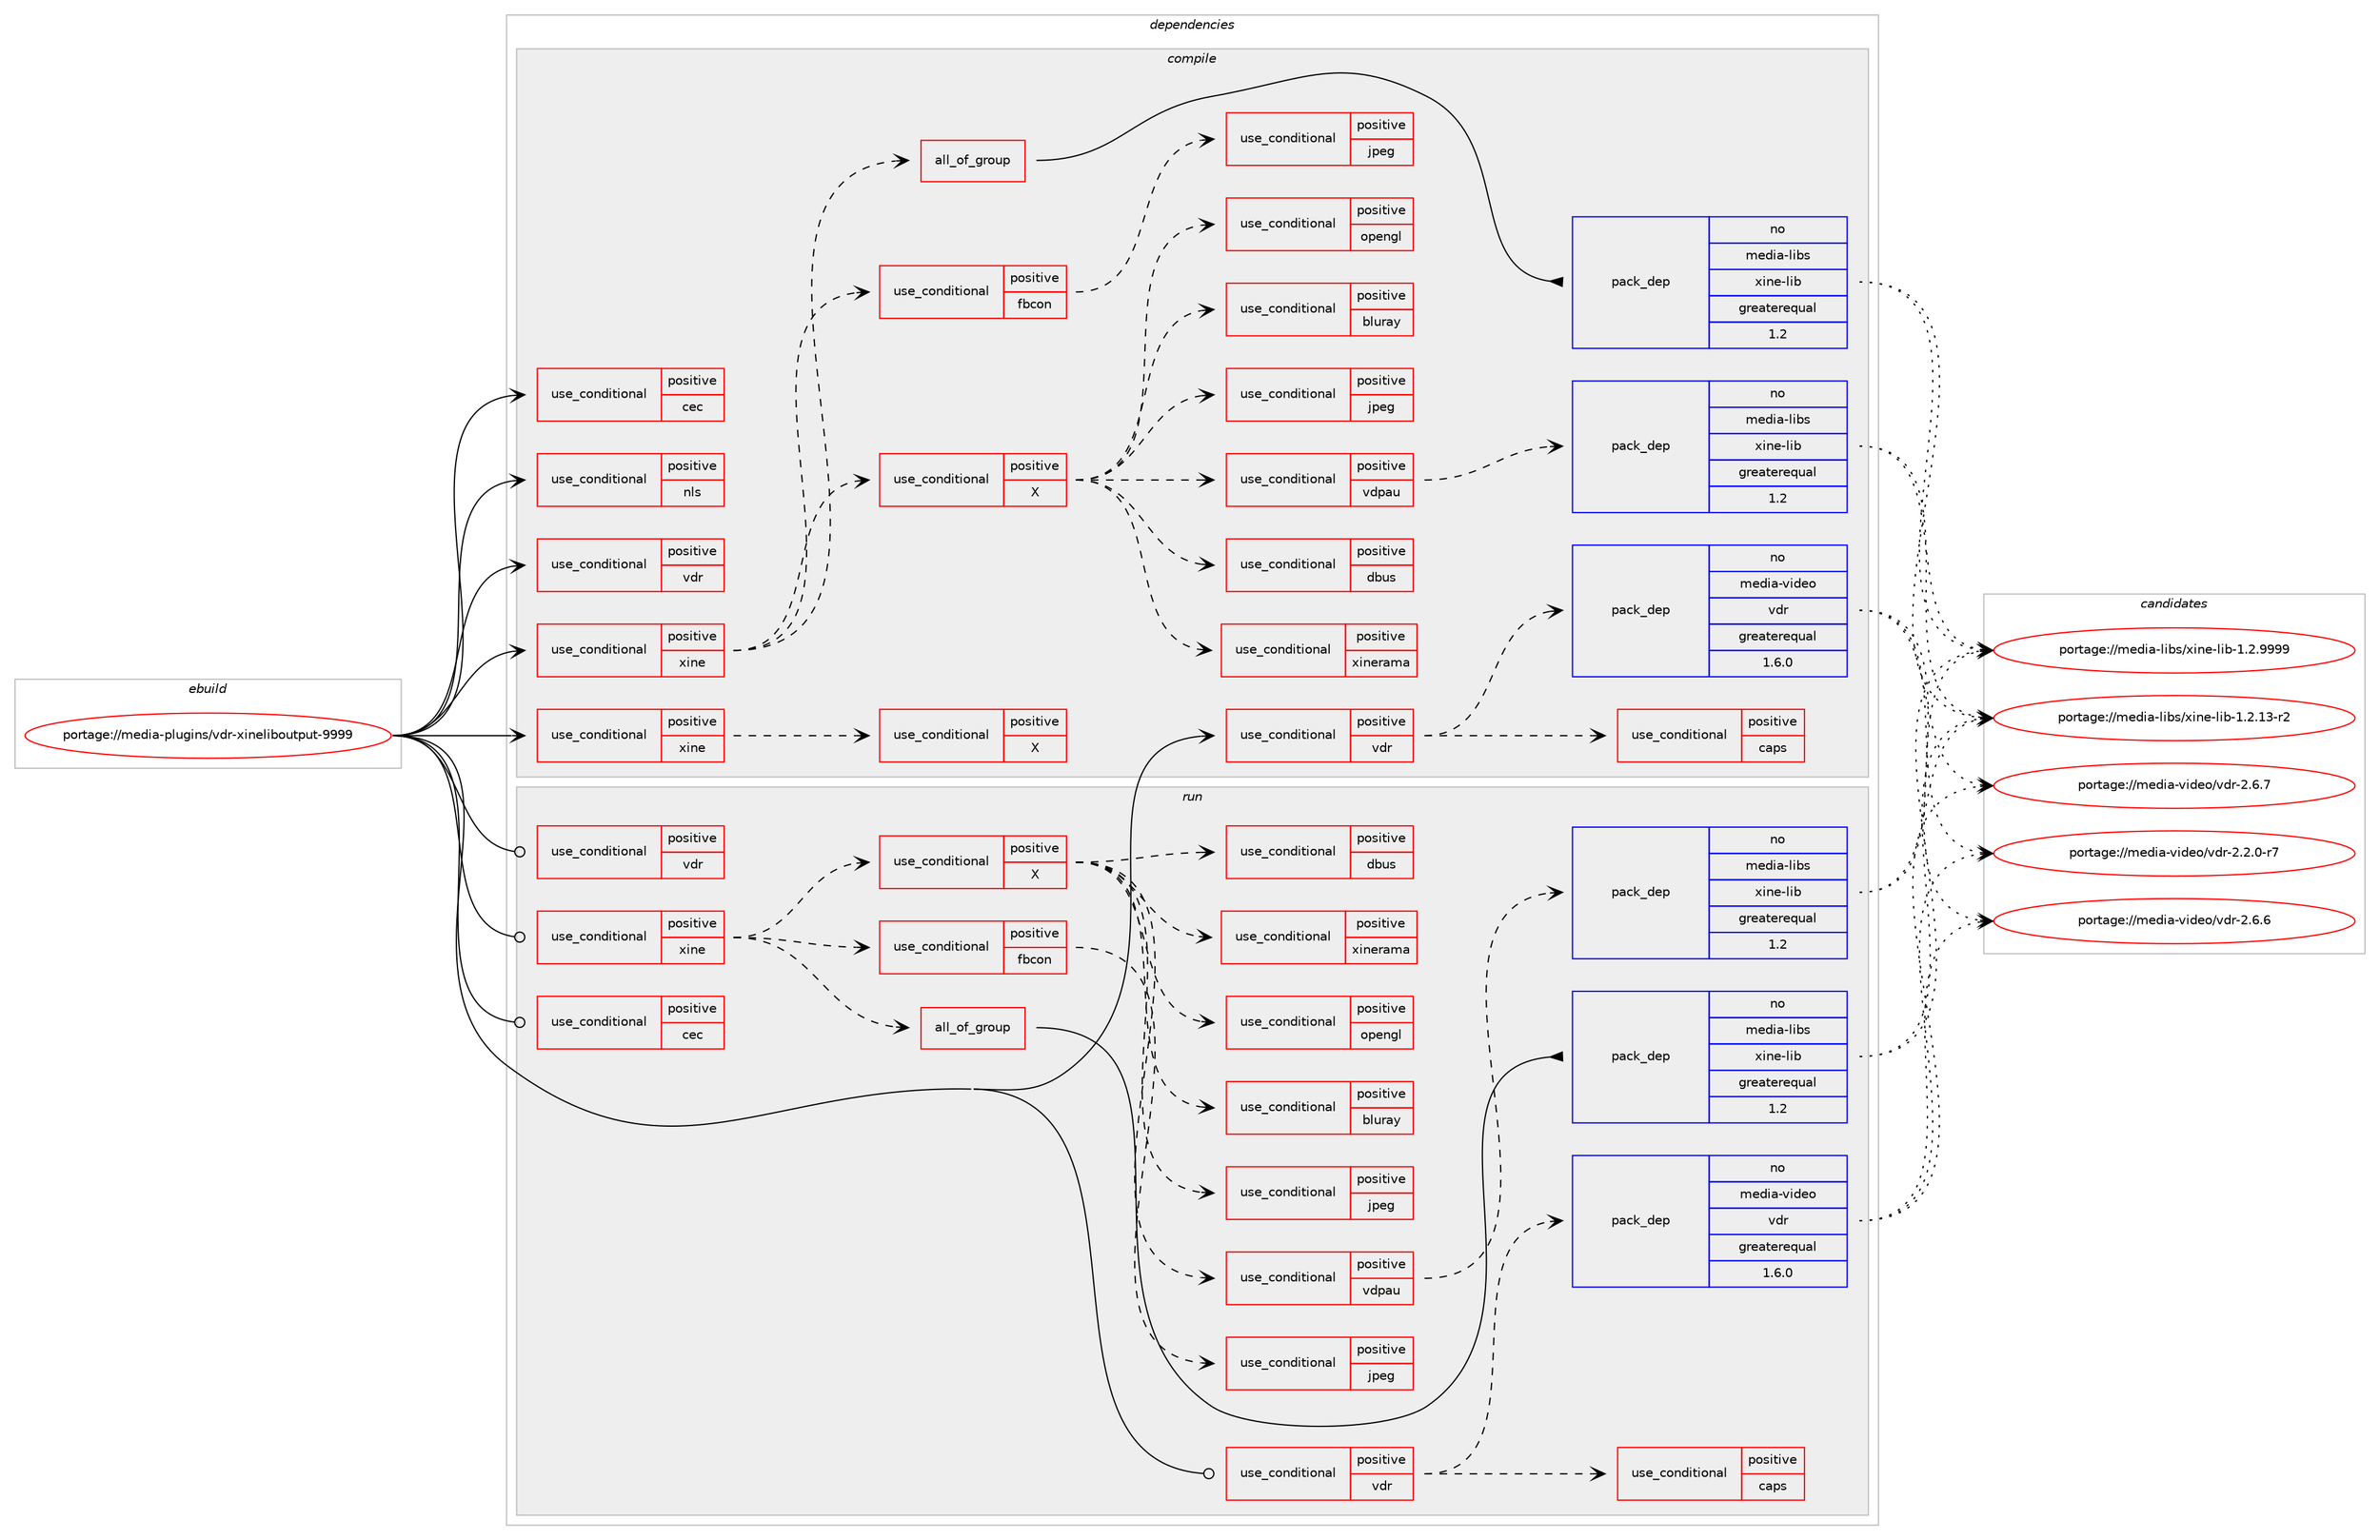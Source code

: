 digraph prolog {

# *************
# Graph options
# *************

newrank=true;
concentrate=true;
compound=true;
graph [rankdir=LR,fontname=Helvetica,fontsize=10,ranksep=1.5];#, ranksep=2.5, nodesep=0.2];
edge  [arrowhead=vee];
node  [fontname=Helvetica,fontsize=10];

# **********
# The ebuild
# **********

subgraph cluster_leftcol {
color=gray;
rank=same;
label=<<i>ebuild</i>>;
id [label="portage://media-plugins/vdr-xineliboutput-9999", color=red, width=4, href="../media-plugins/vdr-xineliboutput-9999.svg"];
}

# ****************
# The dependencies
# ****************

subgraph cluster_midcol {
color=gray;
label=<<i>dependencies</i>>;
subgraph cluster_compile {
fillcolor="#eeeeee";
style=filled;
label=<<i>compile</i>>;
subgraph cond76792 {
dependency161405 [label=<<TABLE BORDER="0" CELLBORDER="1" CELLSPACING="0" CELLPADDING="4"><TR><TD ROWSPAN="3" CELLPADDING="10">use_conditional</TD></TR><TR><TD>positive</TD></TR><TR><TD>cec</TD></TR></TABLE>>, shape=none, color=red];
# *** BEGIN UNKNOWN DEPENDENCY TYPE (TODO) ***
# dependency161405 -> package_dependency(portage://media-plugins/vdr-xineliboutput-9999,install,no,dev-libs,libcec,none,[,,],[],[])
# *** END UNKNOWN DEPENDENCY TYPE (TODO) ***

}
id:e -> dependency161405:w [weight=20,style="solid",arrowhead="vee"];
subgraph cond76793 {
dependency161406 [label=<<TABLE BORDER="0" CELLBORDER="1" CELLSPACING="0" CELLPADDING="4"><TR><TD ROWSPAN="3" CELLPADDING="10">use_conditional</TD></TR><TR><TD>positive</TD></TR><TR><TD>nls</TD></TR></TABLE>>, shape=none, color=red];
# *** BEGIN UNKNOWN DEPENDENCY TYPE (TODO) ***
# dependency161406 -> package_dependency(portage://media-plugins/vdr-xineliboutput-9999,install,no,sys-devel,gettext,none,[,,],[],[])
# *** END UNKNOWN DEPENDENCY TYPE (TODO) ***

}
id:e -> dependency161406:w [weight=20,style="solid",arrowhead="vee"];
subgraph cond76794 {
dependency161407 [label=<<TABLE BORDER="0" CELLBORDER="1" CELLSPACING="0" CELLPADDING="4"><TR><TD ROWSPAN="3" CELLPADDING="10">use_conditional</TD></TR><TR><TD>positive</TD></TR><TR><TD>vdr</TD></TR></TABLE>>, shape=none, color=red];
# *** BEGIN UNKNOWN DEPENDENCY TYPE (TODO) ***
# dependency161407 -> package_dependency(portage://media-plugins/vdr-xineliboutput-9999,install,no,media-tv,gentoo-vdr-scripts,none,[,,],[],[])
# *** END UNKNOWN DEPENDENCY TYPE (TODO) ***

# *** BEGIN UNKNOWN DEPENDENCY TYPE (TODO) ***
# dependency161407 -> package_dependency(portage://media-plugins/vdr-xineliboutput-9999,install,no,sys-kernel,linux-headers,none,[,,],[],[])
# *** END UNKNOWN DEPENDENCY TYPE (TODO) ***

}
id:e -> dependency161407:w [weight=20,style="solid",arrowhead="vee"];
subgraph cond76795 {
dependency161408 [label=<<TABLE BORDER="0" CELLBORDER="1" CELLSPACING="0" CELLPADDING="4"><TR><TD ROWSPAN="3" CELLPADDING="10">use_conditional</TD></TR><TR><TD>positive</TD></TR><TR><TD>vdr</TD></TR></TABLE>>, shape=none, color=red];
subgraph pack82251 {
dependency161409 [label=<<TABLE BORDER="0" CELLBORDER="1" CELLSPACING="0" CELLPADDING="4" WIDTH="220"><TR><TD ROWSPAN="6" CELLPADDING="30">pack_dep</TD></TR><TR><TD WIDTH="110">no</TD></TR><TR><TD>media-video</TD></TR><TR><TD>vdr</TD></TR><TR><TD>greaterequal</TD></TR><TR><TD>1.6.0</TD></TR></TABLE>>, shape=none, color=blue];
}
dependency161408:e -> dependency161409:w [weight=20,style="dashed",arrowhead="vee"];
subgraph cond76796 {
dependency161410 [label=<<TABLE BORDER="0" CELLBORDER="1" CELLSPACING="0" CELLPADDING="4"><TR><TD ROWSPAN="3" CELLPADDING="10">use_conditional</TD></TR><TR><TD>positive</TD></TR><TR><TD>caps</TD></TR></TABLE>>, shape=none, color=red];
# *** BEGIN UNKNOWN DEPENDENCY TYPE (TODO) ***
# dependency161410 -> package_dependency(portage://media-plugins/vdr-xineliboutput-9999,install,no,sys-libs,libcap,none,[,,],[],[])
# *** END UNKNOWN DEPENDENCY TYPE (TODO) ***

}
dependency161408:e -> dependency161410:w [weight=20,style="dashed",arrowhead="vee"];
}
id:e -> dependency161408:w [weight=20,style="solid",arrowhead="vee"];
subgraph cond76797 {
dependency161411 [label=<<TABLE BORDER="0" CELLBORDER="1" CELLSPACING="0" CELLPADDING="4"><TR><TD ROWSPAN="3" CELLPADDING="10">use_conditional</TD></TR><TR><TD>positive</TD></TR><TR><TD>xine</TD></TR></TABLE>>, shape=none, color=red];
subgraph all164 {
dependency161412 [label=<<TABLE BORDER="0" CELLBORDER="1" CELLSPACING="0" CELLPADDING="4"><TR><TD CELLPADDING="10">all_of_group</TD></TR></TABLE>>, shape=none, color=red];subgraph pack82252 {
dependency161413 [label=<<TABLE BORDER="0" CELLBORDER="1" CELLSPACING="0" CELLPADDING="4" WIDTH="220"><TR><TD ROWSPAN="6" CELLPADDING="30">pack_dep</TD></TR><TR><TD WIDTH="110">no</TD></TR><TR><TD>media-libs</TD></TR><TR><TD>xine-lib</TD></TR><TR><TD>greaterequal</TD></TR><TR><TD>1.2</TD></TR></TABLE>>, shape=none, color=blue];
}
dependency161412:e -> dependency161413:w [weight=20,style="solid",arrowhead="inv"];
# *** BEGIN UNKNOWN DEPENDENCY TYPE (TODO) ***
# dependency161412 -> package_dependency(portage://media-plugins/vdr-xineliboutput-9999,install,no,media-video,ffmpeg,none,[,,],[],[])
# *** END UNKNOWN DEPENDENCY TYPE (TODO) ***

}
dependency161411:e -> dependency161412:w [weight=20,style="dashed",arrowhead="vee"];
subgraph cond76798 {
dependency161414 [label=<<TABLE BORDER="0" CELLBORDER="1" CELLSPACING="0" CELLPADDING="4"><TR><TD ROWSPAN="3" CELLPADDING="10">use_conditional</TD></TR><TR><TD>positive</TD></TR><TR><TD>fbcon</TD></TR></TABLE>>, shape=none, color=red];
subgraph cond76799 {
dependency161415 [label=<<TABLE BORDER="0" CELLBORDER="1" CELLSPACING="0" CELLPADDING="4"><TR><TD ROWSPAN="3" CELLPADDING="10">use_conditional</TD></TR><TR><TD>positive</TD></TR><TR><TD>jpeg</TD></TR></TABLE>>, shape=none, color=red];
# *** BEGIN UNKNOWN DEPENDENCY TYPE (TODO) ***
# dependency161415 -> package_dependency(portage://media-plugins/vdr-xineliboutput-9999,install,no,media-libs,libjpeg-turbo,none,[,,],any_same_slot,[])
# *** END UNKNOWN DEPENDENCY TYPE (TODO) ***

}
dependency161414:e -> dependency161415:w [weight=20,style="dashed",arrowhead="vee"];
}
dependency161411:e -> dependency161414:w [weight=20,style="dashed",arrowhead="vee"];
subgraph cond76800 {
dependency161416 [label=<<TABLE BORDER="0" CELLBORDER="1" CELLSPACING="0" CELLPADDING="4"><TR><TD ROWSPAN="3" CELLPADDING="10">use_conditional</TD></TR><TR><TD>positive</TD></TR><TR><TD>X</TD></TR></TABLE>>, shape=none, color=red];
# *** BEGIN UNKNOWN DEPENDENCY TYPE (TODO) ***
# dependency161416 -> package_dependency(portage://media-plugins/vdr-xineliboutput-9999,install,no,x11-libs,libX11,none,[,,],[],[])
# *** END UNKNOWN DEPENDENCY TYPE (TODO) ***

# *** BEGIN UNKNOWN DEPENDENCY TYPE (TODO) ***
# dependency161416 -> package_dependency(portage://media-plugins/vdr-xineliboutput-9999,install,no,x11-libs,libXext,none,[,,],[],[])
# *** END UNKNOWN DEPENDENCY TYPE (TODO) ***

# *** BEGIN UNKNOWN DEPENDENCY TYPE (TODO) ***
# dependency161416 -> package_dependency(portage://media-plugins/vdr-xineliboutput-9999,install,no,x11-libs,libXrender,none,[,,],[],[])
# *** END UNKNOWN DEPENDENCY TYPE (TODO) ***

subgraph cond76801 {
dependency161417 [label=<<TABLE BORDER="0" CELLBORDER="1" CELLSPACING="0" CELLPADDING="4"><TR><TD ROWSPAN="3" CELLPADDING="10">use_conditional</TD></TR><TR><TD>positive</TD></TR><TR><TD>xinerama</TD></TR></TABLE>>, shape=none, color=red];
# *** BEGIN UNKNOWN DEPENDENCY TYPE (TODO) ***
# dependency161417 -> package_dependency(portage://media-plugins/vdr-xineliboutput-9999,install,no,x11-libs,libXinerama,none,[,,],[],[])
# *** END UNKNOWN DEPENDENCY TYPE (TODO) ***

}
dependency161416:e -> dependency161417:w [weight=20,style="dashed",arrowhead="vee"];
subgraph cond76802 {
dependency161418 [label=<<TABLE BORDER="0" CELLBORDER="1" CELLSPACING="0" CELLPADDING="4"><TR><TD ROWSPAN="3" CELLPADDING="10">use_conditional</TD></TR><TR><TD>positive</TD></TR><TR><TD>dbus</TD></TR></TABLE>>, shape=none, color=red];
# *** BEGIN UNKNOWN DEPENDENCY TYPE (TODO) ***
# dependency161418 -> package_dependency(portage://media-plugins/vdr-xineliboutput-9999,install,no,dev-libs,dbus-glib,none,[,,],[],[])
# *** END UNKNOWN DEPENDENCY TYPE (TODO) ***

# *** BEGIN UNKNOWN DEPENDENCY TYPE (TODO) ***
# dependency161418 -> package_dependency(portage://media-plugins/vdr-xineliboutput-9999,install,no,dev-libs,glib,none,[,,],[slot(2)],[])
# *** END UNKNOWN DEPENDENCY TYPE (TODO) ***

}
dependency161416:e -> dependency161418:w [weight=20,style="dashed",arrowhead="vee"];
subgraph cond76803 {
dependency161419 [label=<<TABLE BORDER="0" CELLBORDER="1" CELLSPACING="0" CELLPADDING="4"><TR><TD ROWSPAN="3" CELLPADDING="10">use_conditional</TD></TR><TR><TD>positive</TD></TR><TR><TD>vdpau</TD></TR></TABLE>>, shape=none, color=red];
# *** BEGIN UNKNOWN DEPENDENCY TYPE (TODO) ***
# dependency161419 -> package_dependency(portage://media-plugins/vdr-xineliboutput-9999,install,no,x11-libs,libvdpau,none,[,,],[],[])
# *** END UNKNOWN DEPENDENCY TYPE (TODO) ***

subgraph pack82253 {
dependency161420 [label=<<TABLE BORDER="0" CELLBORDER="1" CELLSPACING="0" CELLPADDING="4" WIDTH="220"><TR><TD ROWSPAN="6" CELLPADDING="30">pack_dep</TD></TR><TR><TD WIDTH="110">no</TD></TR><TR><TD>media-libs</TD></TR><TR><TD>xine-lib</TD></TR><TR><TD>greaterequal</TD></TR><TR><TD>1.2</TD></TR></TABLE>>, shape=none, color=blue];
}
dependency161419:e -> dependency161420:w [weight=20,style="dashed",arrowhead="vee"];
}
dependency161416:e -> dependency161419:w [weight=20,style="dashed",arrowhead="vee"];
subgraph cond76804 {
dependency161421 [label=<<TABLE BORDER="0" CELLBORDER="1" CELLSPACING="0" CELLPADDING="4"><TR><TD ROWSPAN="3" CELLPADDING="10">use_conditional</TD></TR><TR><TD>positive</TD></TR><TR><TD>jpeg</TD></TR></TABLE>>, shape=none, color=red];
# *** BEGIN UNKNOWN DEPENDENCY TYPE (TODO) ***
# dependency161421 -> package_dependency(portage://media-plugins/vdr-xineliboutput-9999,install,no,media-libs,libjpeg-turbo,none,[,,],any_same_slot,[])
# *** END UNKNOWN DEPENDENCY TYPE (TODO) ***

}
dependency161416:e -> dependency161421:w [weight=20,style="dashed",arrowhead="vee"];
subgraph cond76805 {
dependency161422 [label=<<TABLE BORDER="0" CELLBORDER="1" CELLSPACING="0" CELLPADDING="4"><TR><TD ROWSPAN="3" CELLPADDING="10">use_conditional</TD></TR><TR><TD>positive</TD></TR><TR><TD>bluray</TD></TR></TABLE>>, shape=none, color=red];
# *** BEGIN UNKNOWN DEPENDENCY TYPE (TODO) ***
# dependency161422 -> package_dependency(portage://media-plugins/vdr-xineliboutput-9999,install,no,media-libs,libbluray,none,[,,],[],[])
# *** END UNKNOWN DEPENDENCY TYPE (TODO) ***

}
dependency161416:e -> dependency161422:w [weight=20,style="dashed",arrowhead="vee"];
subgraph cond76806 {
dependency161423 [label=<<TABLE BORDER="0" CELLBORDER="1" CELLSPACING="0" CELLPADDING="4"><TR><TD ROWSPAN="3" CELLPADDING="10">use_conditional</TD></TR><TR><TD>positive</TD></TR><TR><TD>opengl</TD></TR></TABLE>>, shape=none, color=red];
# *** BEGIN UNKNOWN DEPENDENCY TYPE (TODO) ***
# dependency161423 -> package_dependency(portage://media-plugins/vdr-xineliboutput-9999,install,no,virtual,opengl,none,[,,],[],[])
# *** END UNKNOWN DEPENDENCY TYPE (TODO) ***

}
dependency161416:e -> dependency161423:w [weight=20,style="dashed",arrowhead="vee"];
}
dependency161411:e -> dependency161416:w [weight=20,style="dashed",arrowhead="vee"];
}
id:e -> dependency161411:w [weight=20,style="solid",arrowhead="vee"];
subgraph cond76807 {
dependency161424 [label=<<TABLE BORDER="0" CELLBORDER="1" CELLSPACING="0" CELLPADDING="4"><TR><TD ROWSPAN="3" CELLPADDING="10">use_conditional</TD></TR><TR><TD>positive</TD></TR><TR><TD>xine</TD></TR></TABLE>>, shape=none, color=red];
subgraph cond76808 {
dependency161425 [label=<<TABLE BORDER="0" CELLBORDER="1" CELLSPACING="0" CELLPADDING="4"><TR><TD ROWSPAN="3" CELLPADDING="10">use_conditional</TD></TR><TR><TD>positive</TD></TR><TR><TD>X</TD></TR></TABLE>>, shape=none, color=red];
# *** BEGIN UNKNOWN DEPENDENCY TYPE (TODO) ***
# dependency161425 -> package_dependency(portage://media-plugins/vdr-xineliboutput-9999,install,no,x11-base,xorg-proto,none,[,,],[],[])
# *** END UNKNOWN DEPENDENCY TYPE (TODO) ***

# *** BEGIN UNKNOWN DEPENDENCY TYPE (TODO) ***
# dependency161425 -> package_dependency(portage://media-plugins/vdr-xineliboutput-9999,install,no,x11-libs,libXxf86vm,none,[,,],[],[])
# *** END UNKNOWN DEPENDENCY TYPE (TODO) ***

}
dependency161424:e -> dependency161425:w [weight=20,style="dashed",arrowhead="vee"];
}
id:e -> dependency161424:w [weight=20,style="solid",arrowhead="vee"];
# *** BEGIN UNKNOWN DEPENDENCY TYPE (TODO) ***
# id -> package_dependency(portage://media-plugins/vdr-xineliboutput-9999,install,no,sys-kernel,linux-headers,none,[,,],[],[])
# *** END UNKNOWN DEPENDENCY TYPE (TODO) ***

}
subgraph cluster_compileandrun {
fillcolor="#eeeeee";
style=filled;
label=<<i>compile and run</i>>;
}
subgraph cluster_run {
fillcolor="#eeeeee";
style=filled;
label=<<i>run</i>>;
subgraph cond76809 {
dependency161426 [label=<<TABLE BORDER="0" CELLBORDER="1" CELLSPACING="0" CELLPADDING="4"><TR><TD ROWSPAN="3" CELLPADDING="10">use_conditional</TD></TR><TR><TD>positive</TD></TR><TR><TD>cec</TD></TR></TABLE>>, shape=none, color=red];
# *** BEGIN UNKNOWN DEPENDENCY TYPE (TODO) ***
# dependency161426 -> package_dependency(portage://media-plugins/vdr-xineliboutput-9999,run,no,dev-libs,libcec,none,[,,],[],[])
# *** END UNKNOWN DEPENDENCY TYPE (TODO) ***

}
id:e -> dependency161426:w [weight=20,style="solid",arrowhead="odot"];
subgraph cond76810 {
dependency161427 [label=<<TABLE BORDER="0" CELLBORDER="1" CELLSPACING="0" CELLPADDING="4"><TR><TD ROWSPAN="3" CELLPADDING="10">use_conditional</TD></TR><TR><TD>positive</TD></TR><TR><TD>vdr</TD></TR></TABLE>>, shape=none, color=red];
# *** BEGIN UNKNOWN DEPENDENCY TYPE (TODO) ***
# dependency161427 -> package_dependency(portage://media-plugins/vdr-xineliboutput-9999,run,no,media-tv,gentoo-vdr-scripts,none,[,,],[],[])
# *** END UNKNOWN DEPENDENCY TYPE (TODO) ***

# *** BEGIN UNKNOWN DEPENDENCY TYPE (TODO) ***
# dependency161427 -> package_dependency(portage://media-plugins/vdr-xineliboutput-9999,run,no,app-eselect,eselect-vdr,none,[,,],[],[])
# *** END UNKNOWN DEPENDENCY TYPE (TODO) ***

}
id:e -> dependency161427:w [weight=20,style="solid",arrowhead="odot"];
subgraph cond76811 {
dependency161428 [label=<<TABLE BORDER="0" CELLBORDER="1" CELLSPACING="0" CELLPADDING="4"><TR><TD ROWSPAN="3" CELLPADDING="10">use_conditional</TD></TR><TR><TD>positive</TD></TR><TR><TD>vdr</TD></TR></TABLE>>, shape=none, color=red];
subgraph pack82254 {
dependency161429 [label=<<TABLE BORDER="0" CELLBORDER="1" CELLSPACING="0" CELLPADDING="4" WIDTH="220"><TR><TD ROWSPAN="6" CELLPADDING="30">pack_dep</TD></TR><TR><TD WIDTH="110">no</TD></TR><TR><TD>media-video</TD></TR><TR><TD>vdr</TD></TR><TR><TD>greaterequal</TD></TR><TR><TD>1.6.0</TD></TR></TABLE>>, shape=none, color=blue];
}
dependency161428:e -> dependency161429:w [weight=20,style="dashed",arrowhead="vee"];
subgraph cond76812 {
dependency161430 [label=<<TABLE BORDER="0" CELLBORDER="1" CELLSPACING="0" CELLPADDING="4"><TR><TD ROWSPAN="3" CELLPADDING="10">use_conditional</TD></TR><TR><TD>positive</TD></TR><TR><TD>caps</TD></TR></TABLE>>, shape=none, color=red];
# *** BEGIN UNKNOWN DEPENDENCY TYPE (TODO) ***
# dependency161430 -> package_dependency(portage://media-plugins/vdr-xineliboutput-9999,run,no,sys-libs,libcap,none,[,,],[],[])
# *** END UNKNOWN DEPENDENCY TYPE (TODO) ***

}
dependency161428:e -> dependency161430:w [weight=20,style="dashed",arrowhead="vee"];
}
id:e -> dependency161428:w [weight=20,style="solid",arrowhead="odot"];
subgraph cond76813 {
dependency161431 [label=<<TABLE BORDER="0" CELLBORDER="1" CELLSPACING="0" CELLPADDING="4"><TR><TD ROWSPAN="3" CELLPADDING="10">use_conditional</TD></TR><TR><TD>positive</TD></TR><TR><TD>xine</TD></TR></TABLE>>, shape=none, color=red];
subgraph all165 {
dependency161432 [label=<<TABLE BORDER="0" CELLBORDER="1" CELLSPACING="0" CELLPADDING="4"><TR><TD CELLPADDING="10">all_of_group</TD></TR></TABLE>>, shape=none, color=red];subgraph pack82255 {
dependency161433 [label=<<TABLE BORDER="0" CELLBORDER="1" CELLSPACING="0" CELLPADDING="4" WIDTH="220"><TR><TD ROWSPAN="6" CELLPADDING="30">pack_dep</TD></TR><TR><TD WIDTH="110">no</TD></TR><TR><TD>media-libs</TD></TR><TR><TD>xine-lib</TD></TR><TR><TD>greaterequal</TD></TR><TR><TD>1.2</TD></TR></TABLE>>, shape=none, color=blue];
}
dependency161432:e -> dependency161433:w [weight=20,style="solid",arrowhead="inv"];
# *** BEGIN UNKNOWN DEPENDENCY TYPE (TODO) ***
# dependency161432 -> package_dependency(portage://media-plugins/vdr-xineliboutput-9999,run,no,media-video,ffmpeg,none,[,,],[],[])
# *** END UNKNOWN DEPENDENCY TYPE (TODO) ***

}
dependency161431:e -> dependency161432:w [weight=20,style="dashed",arrowhead="vee"];
subgraph cond76814 {
dependency161434 [label=<<TABLE BORDER="0" CELLBORDER="1" CELLSPACING="0" CELLPADDING="4"><TR><TD ROWSPAN="3" CELLPADDING="10">use_conditional</TD></TR><TR><TD>positive</TD></TR><TR><TD>fbcon</TD></TR></TABLE>>, shape=none, color=red];
subgraph cond76815 {
dependency161435 [label=<<TABLE BORDER="0" CELLBORDER="1" CELLSPACING="0" CELLPADDING="4"><TR><TD ROWSPAN="3" CELLPADDING="10">use_conditional</TD></TR><TR><TD>positive</TD></TR><TR><TD>jpeg</TD></TR></TABLE>>, shape=none, color=red];
# *** BEGIN UNKNOWN DEPENDENCY TYPE (TODO) ***
# dependency161435 -> package_dependency(portage://media-plugins/vdr-xineliboutput-9999,run,no,media-libs,libjpeg-turbo,none,[,,],any_same_slot,[])
# *** END UNKNOWN DEPENDENCY TYPE (TODO) ***

}
dependency161434:e -> dependency161435:w [weight=20,style="dashed",arrowhead="vee"];
}
dependency161431:e -> dependency161434:w [weight=20,style="dashed",arrowhead="vee"];
subgraph cond76816 {
dependency161436 [label=<<TABLE BORDER="0" CELLBORDER="1" CELLSPACING="0" CELLPADDING="4"><TR><TD ROWSPAN="3" CELLPADDING="10">use_conditional</TD></TR><TR><TD>positive</TD></TR><TR><TD>X</TD></TR></TABLE>>, shape=none, color=red];
# *** BEGIN UNKNOWN DEPENDENCY TYPE (TODO) ***
# dependency161436 -> package_dependency(portage://media-plugins/vdr-xineliboutput-9999,run,no,x11-libs,libX11,none,[,,],[],[])
# *** END UNKNOWN DEPENDENCY TYPE (TODO) ***

# *** BEGIN UNKNOWN DEPENDENCY TYPE (TODO) ***
# dependency161436 -> package_dependency(portage://media-plugins/vdr-xineliboutput-9999,run,no,x11-libs,libXext,none,[,,],[],[])
# *** END UNKNOWN DEPENDENCY TYPE (TODO) ***

# *** BEGIN UNKNOWN DEPENDENCY TYPE (TODO) ***
# dependency161436 -> package_dependency(portage://media-plugins/vdr-xineliboutput-9999,run,no,x11-libs,libXrender,none,[,,],[],[])
# *** END UNKNOWN DEPENDENCY TYPE (TODO) ***

subgraph cond76817 {
dependency161437 [label=<<TABLE BORDER="0" CELLBORDER="1" CELLSPACING="0" CELLPADDING="4"><TR><TD ROWSPAN="3" CELLPADDING="10">use_conditional</TD></TR><TR><TD>positive</TD></TR><TR><TD>xinerama</TD></TR></TABLE>>, shape=none, color=red];
# *** BEGIN UNKNOWN DEPENDENCY TYPE (TODO) ***
# dependency161437 -> package_dependency(portage://media-plugins/vdr-xineliboutput-9999,run,no,x11-libs,libXinerama,none,[,,],[],[])
# *** END UNKNOWN DEPENDENCY TYPE (TODO) ***

}
dependency161436:e -> dependency161437:w [weight=20,style="dashed",arrowhead="vee"];
subgraph cond76818 {
dependency161438 [label=<<TABLE BORDER="0" CELLBORDER="1" CELLSPACING="0" CELLPADDING="4"><TR><TD ROWSPAN="3" CELLPADDING="10">use_conditional</TD></TR><TR><TD>positive</TD></TR><TR><TD>dbus</TD></TR></TABLE>>, shape=none, color=red];
# *** BEGIN UNKNOWN DEPENDENCY TYPE (TODO) ***
# dependency161438 -> package_dependency(portage://media-plugins/vdr-xineliboutput-9999,run,no,dev-libs,dbus-glib,none,[,,],[],[])
# *** END UNKNOWN DEPENDENCY TYPE (TODO) ***

# *** BEGIN UNKNOWN DEPENDENCY TYPE (TODO) ***
# dependency161438 -> package_dependency(portage://media-plugins/vdr-xineliboutput-9999,run,no,dev-libs,glib,none,[,,],[slot(2)],[])
# *** END UNKNOWN DEPENDENCY TYPE (TODO) ***

}
dependency161436:e -> dependency161438:w [weight=20,style="dashed",arrowhead="vee"];
subgraph cond76819 {
dependency161439 [label=<<TABLE BORDER="0" CELLBORDER="1" CELLSPACING="0" CELLPADDING="4"><TR><TD ROWSPAN="3" CELLPADDING="10">use_conditional</TD></TR><TR><TD>positive</TD></TR><TR><TD>vdpau</TD></TR></TABLE>>, shape=none, color=red];
# *** BEGIN UNKNOWN DEPENDENCY TYPE (TODO) ***
# dependency161439 -> package_dependency(portage://media-plugins/vdr-xineliboutput-9999,run,no,x11-libs,libvdpau,none,[,,],[],[])
# *** END UNKNOWN DEPENDENCY TYPE (TODO) ***

subgraph pack82256 {
dependency161440 [label=<<TABLE BORDER="0" CELLBORDER="1" CELLSPACING="0" CELLPADDING="4" WIDTH="220"><TR><TD ROWSPAN="6" CELLPADDING="30">pack_dep</TD></TR><TR><TD WIDTH="110">no</TD></TR><TR><TD>media-libs</TD></TR><TR><TD>xine-lib</TD></TR><TR><TD>greaterequal</TD></TR><TR><TD>1.2</TD></TR></TABLE>>, shape=none, color=blue];
}
dependency161439:e -> dependency161440:w [weight=20,style="dashed",arrowhead="vee"];
}
dependency161436:e -> dependency161439:w [weight=20,style="dashed",arrowhead="vee"];
subgraph cond76820 {
dependency161441 [label=<<TABLE BORDER="0" CELLBORDER="1" CELLSPACING="0" CELLPADDING="4"><TR><TD ROWSPAN="3" CELLPADDING="10">use_conditional</TD></TR><TR><TD>positive</TD></TR><TR><TD>jpeg</TD></TR></TABLE>>, shape=none, color=red];
# *** BEGIN UNKNOWN DEPENDENCY TYPE (TODO) ***
# dependency161441 -> package_dependency(portage://media-plugins/vdr-xineliboutput-9999,run,no,media-libs,libjpeg-turbo,none,[,,],any_same_slot,[])
# *** END UNKNOWN DEPENDENCY TYPE (TODO) ***

}
dependency161436:e -> dependency161441:w [weight=20,style="dashed",arrowhead="vee"];
subgraph cond76821 {
dependency161442 [label=<<TABLE BORDER="0" CELLBORDER="1" CELLSPACING="0" CELLPADDING="4"><TR><TD ROWSPAN="3" CELLPADDING="10">use_conditional</TD></TR><TR><TD>positive</TD></TR><TR><TD>bluray</TD></TR></TABLE>>, shape=none, color=red];
# *** BEGIN UNKNOWN DEPENDENCY TYPE (TODO) ***
# dependency161442 -> package_dependency(portage://media-plugins/vdr-xineliboutput-9999,run,no,media-libs,libbluray,none,[,,],[],[])
# *** END UNKNOWN DEPENDENCY TYPE (TODO) ***

}
dependency161436:e -> dependency161442:w [weight=20,style="dashed",arrowhead="vee"];
subgraph cond76822 {
dependency161443 [label=<<TABLE BORDER="0" CELLBORDER="1" CELLSPACING="0" CELLPADDING="4"><TR><TD ROWSPAN="3" CELLPADDING="10">use_conditional</TD></TR><TR><TD>positive</TD></TR><TR><TD>opengl</TD></TR></TABLE>>, shape=none, color=red];
# *** BEGIN UNKNOWN DEPENDENCY TYPE (TODO) ***
# dependency161443 -> package_dependency(portage://media-plugins/vdr-xineliboutput-9999,run,no,virtual,opengl,none,[,,],[],[])
# *** END UNKNOWN DEPENDENCY TYPE (TODO) ***

}
dependency161436:e -> dependency161443:w [weight=20,style="dashed",arrowhead="vee"];
}
dependency161431:e -> dependency161436:w [weight=20,style="dashed",arrowhead="vee"];
}
id:e -> dependency161431:w [weight=20,style="solid",arrowhead="odot"];
}
}

# **************
# The candidates
# **************

subgraph cluster_choices {
rank=same;
color=gray;
label=<<i>candidates</i>>;

subgraph choice82251 {
color=black;
nodesep=1;
choice1091011001059745118105100101111471181001144550465046484511455 [label="portage://media-video/vdr-2.2.0-r7", color=red, width=4,href="../media-video/vdr-2.2.0-r7.svg"];
choice109101100105974511810510010111147118100114455046544654 [label="portage://media-video/vdr-2.6.6", color=red, width=4,href="../media-video/vdr-2.6.6.svg"];
choice109101100105974511810510010111147118100114455046544655 [label="portage://media-video/vdr-2.6.7", color=red, width=4,href="../media-video/vdr-2.6.7.svg"];
dependency161409:e -> choice1091011001059745118105100101111471181001144550465046484511455:w [style=dotted,weight="100"];
dependency161409:e -> choice109101100105974511810510010111147118100114455046544654:w [style=dotted,weight="100"];
dependency161409:e -> choice109101100105974511810510010111147118100114455046544655:w [style=dotted,weight="100"];
}
subgraph choice82252 {
color=black;
nodesep=1;
choice109101100105974510810598115471201051101014510810598454946504649514511450 [label="portage://media-libs/xine-lib-1.2.13-r2", color=red, width=4,href="../media-libs/xine-lib-1.2.13-r2.svg"];
choice109101100105974510810598115471201051101014510810598454946504657575757 [label="portage://media-libs/xine-lib-1.2.9999", color=red, width=4,href="../media-libs/xine-lib-1.2.9999.svg"];
dependency161413:e -> choice109101100105974510810598115471201051101014510810598454946504649514511450:w [style=dotted,weight="100"];
dependency161413:e -> choice109101100105974510810598115471201051101014510810598454946504657575757:w [style=dotted,weight="100"];
}
subgraph choice82253 {
color=black;
nodesep=1;
choice109101100105974510810598115471201051101014510810598454946504649514511450 [label="portage://media-libs/xine-lib-1.2.13-r2", color=red, width=4,href="../media-libs/xine-lib-1.2.13-r2.svg"];
choice109101100105974510810598115471201051101014510810598454946504657575757 [label="portage://media-libs/xine-lib-1.2.9999", color=red, width=4,href="../media-libs/xine-lib-1.2.9999.svg"];
dependency161420:e -> choice109101100105974510810598115471201051101014510810598454946504649514511450:w [style=dotted,weight="100"];
dependency161420:e -> choice109101100105974510810598115471201051101014510810598454946504657575757:w [style=dotted,weight="100"];
}
subgraph choice82254 {
color=black;
nodesep=1;
choice1091011001059745118105100101111471181001144550465046484511455 [label="portage://media-video/vdr-2.2.0-r7", color=red, width=4,href="../media-video/vdr-2.2.0-r7.svg"];
choice109101100105974511810510010111147118100114455046544654 [label="portage://media-video/vdr-2.6.6", color=red, width=4,href="../media-video/vdr-2.6.6.svg"];
choice109101100105974511810510010111147118100114455046544655 [label="portage://media-video/vdr-2.6.7", color=red, width=4,href="../media-video/vdr-2.6.7.svg"];
dependency161429:e -> choice1091011001059745118105100101111471181001144550465046484511455:w [style=dotted,weight="100"];
dependency161429:e -> choice109101100105974511810510010111147118100114455046544654:w [style=dotted,weight="100"];
dependency161429:e -> choice109101100105974511810510010111147118100114455046544655:w [style=dotted,weight="100"];
}
subgraph choice82255 {
color=black;
nodesep=1;
choice109101100105974510810598115471201051101014510810598454946504649514511450 [label="portage://media-libs/xine-lib-1.2.13-r2", color=red, width=4,href="../media-libs/xine-lib-1.2.13-r2.svg"];
choice109101100105974510810598115471201051101014510810598454946504657575757 [label="portage://media-libs/xine-lib-1.2.9999", color=red, width=4,href="../media-libs/xine-lib-1.2.9999.svg"];
dependency161433:e -> choice109101100105974510810598115471201051101014510810598454946504649514511450:w [style=dotted,weight="100"];
dependency161433:e -> choice109101100105974510810598115471201051101014510810598454946504657575757:w [style=dotted,weight="100"];
}
subgraph choice82256 {
color=black;
nodesep=1;
choice109101100105974510810598115471201051101014510810598454946504649514511450 [label="portage://media-libs/xine-lib-1.2.13-r2", color=red, width=4,href="../media-libs/xine-lib-1.2.13-r2.svg"];
choice109101100105974510810598115471201051101014510810598454946504657575757 [label="portage://media-libs/xine-lib-1.2.9999", color=red, width=4,href="../media-libs/xine-lib-1.2.9999.svg"];
dependency161440:e -> choice109101100105974510810598115471201051101014510810598454946504649514511450:w [style=dotted,weight="100"];
dependency161440:e -> choice109101100105974510810598115471201051101014510810598454946504657575757:w [style=dotted,weight="100"];
}
}

}
